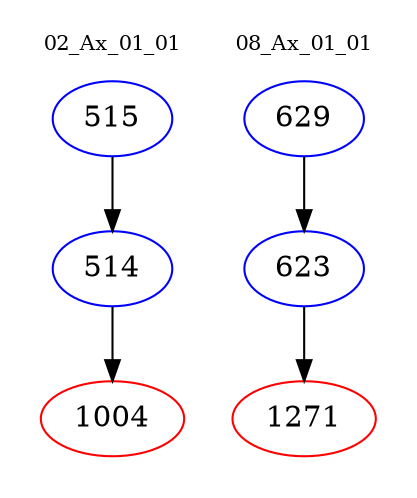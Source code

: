 digraph{
subgraph cluster_0 {
color = white
label = "02_Ax_01_01";
fontsize=10;
T0_515 [label="515", color="blue"]
T0_515 -> T0_514 [color="black"]
T0_514 [label="514", color="blue"]
T0_514 -> T0_1004 [color="black"]
T0_1004 [label="1004", color="red"]
}
subgraph cluster_1 {
color = white
label = "08_Ax_01_01";
fontsize=10;
T1_629 [label="629", color="blue"]
T1_629 -> T1_623 [color="black"]
T1_623 [label="623", color="blue"]
T1_623 -> T1_1271 [color="black"]
T1_1271 [label="1271", color="red"]
}
}
